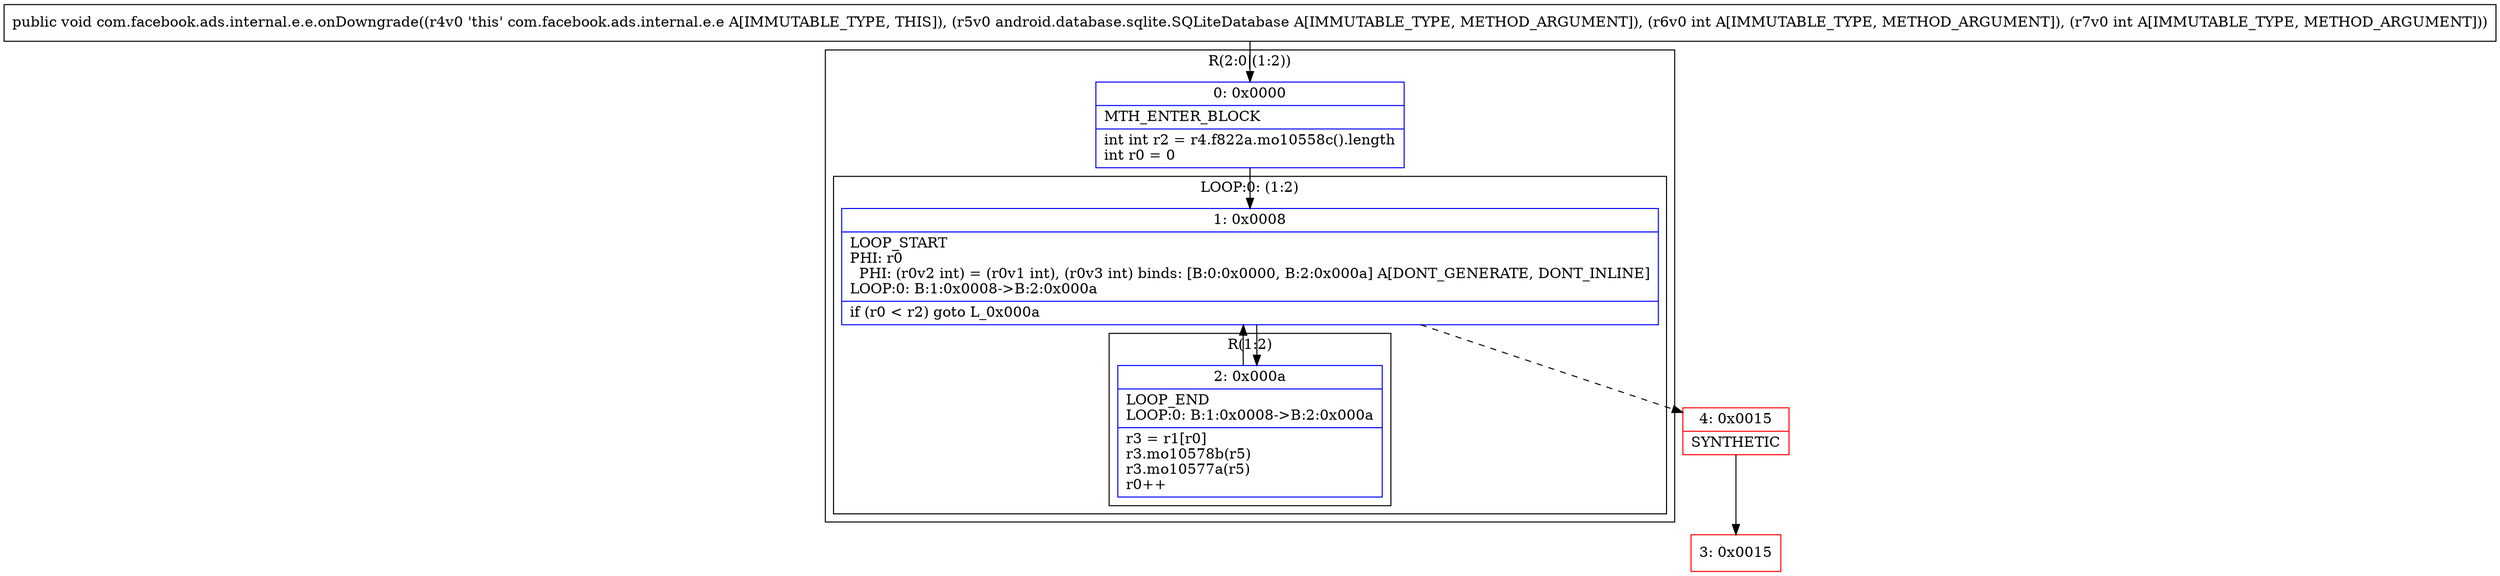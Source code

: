 digraph "CFG forcom.facebook.ads.internal.e.e.onDowngrade(Landroid\/database\/sqlite\/SQLiteDatabase;II)V" {
subgraph cluster_Region_1608182070 {
label = "R(2:0|(1:2))";
node [shape=record,color=blue];
Node_0 [shape=record,label="{0\:\ 0x0000|MTH_ENTER_BLOCK\l|int int r2 = r4.f822a.mo10558c().length\lint r0 = 0\l}"];
subgraph cluster_LoopRegion_21665687 {
label = "LOOP:0: (1:2)";
node [shape=record,color=blue];
Node_1 [shape=record,label="{1\:\ 0x0008|LOOP_START\lPHI: r0 \l  PHI: (r0v2 int) = (r0v1 int), (r0v3 int) binds: [B:0:0x0000, B:2:0x000a] A[DONT_GENERATE, DONT_INLINE]\lLOOP:0: B:1:0x0008\-\>B:2:0x000a\l|if (r0 \< r2) goto L_0x000a\l}"];
subgraph cluster_Region_1828381491 {
label = "R(1:2)";
node [shape=record,color=blue];
Node_2 [shape=record,label="{2\:\ 0x000a|LOOP_END\lLOOP:0: B:1:0x0008\-\>B:2:0x000a\l|r3 = r1[r0]\lr3.mo10578b(r5)\lr3.mo10577a(r5)\lr0++\l}"];
}
}
}
Node_3 [shape=record,color=red,label="{3\:\ 0x0015}"];
Node_4 [shape=record,color=red,label="{4\:\ 0x0015|SYNTHETIC\l}"];
MethodNode[shape=record,label="{public void com.facebook.ads.internal.e.e.onDowngrade((r4v0 'this' com.facebook.ads.internal.e.e A[IMMUTABLE_TYPE, THIS]), (r5v0 android.database.sqlite.SQLiteDatabase A[IMMUTABLE_TYPE, METHOD_ARGUMENT]), (r6v0 int A[IMMUTABLE_TYPE, METHOD_ARGUMENT]), (r7v0 int A[IMMUTABLE_TYPE, METHOD_ARGUMENT])) }"];
MethodNode -> Node_0;
Node_0 -> Node_1;
Node_1 -> Node_2;
Node_1 -> Node_4[style=dashed];
Node_2 -> Node_1;
Node_4 -> Node_3;
}

